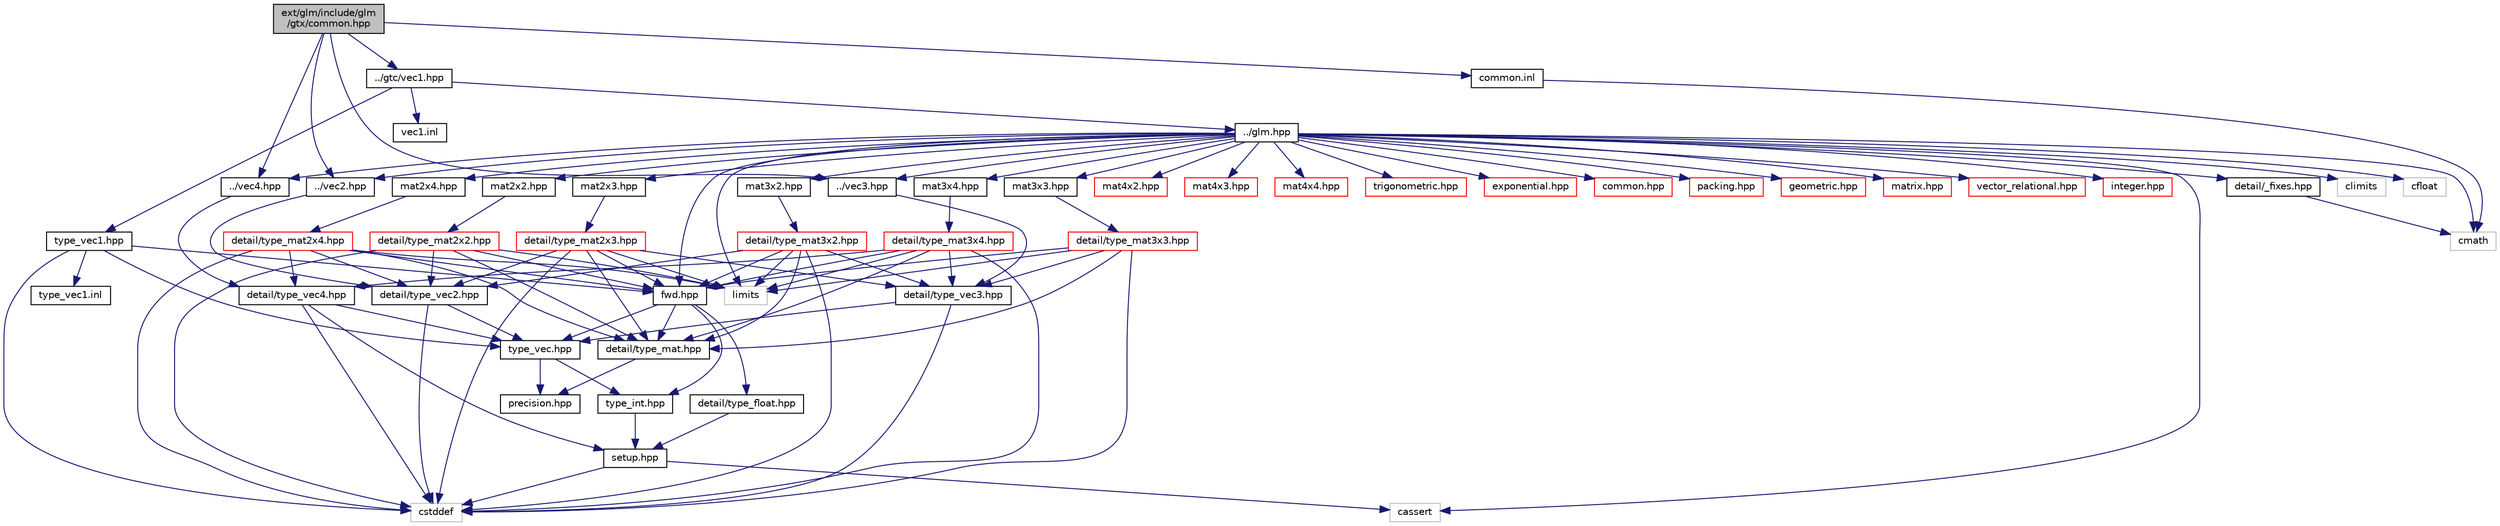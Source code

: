 digraph "ext/glm/include/glm/gtx/common.hpp"
{
  edge [fontname="Helvetica",fontsize="10",labelfontname="Helvetica",labelfontsize="10"];
  node [fontname="Helvetica",fontsize="10",shape=record];
  Node1 [label="ext/glm/include/glm\l/gtx/common.hpp",height=0.2,width=0.4,color="black", fillcolor="grey75", style="filled" fontcolor="black"];
  Node1 -> Node2 [color="midnightblue",fontsize="10",style="solid"];
  Node2 [label="../vec2.hpp",height=0.2,width=0.4,color="black", fillcolor="white", style="filled",URL="$vec2_8hpp.html"];
  Node2 -> Node3 [color="midnightblue",fontsize="10",style="solid"];
  Node3 [label="detail/type_vec2.hpp",height=0.2,width=0.4,color="black", fillcolor="white", style="filled",URL="$type__vec2_8hpp.html"];
  Node3 -> Node4 [color="midnightblue",fontsize="10",style="solid"];
  Node4 [label="type_vec.hpp",height=0.2,width=0.4,color="black", fillcolor="white", style="filled",URL="$type__vec_8hpp.html"];
  Node4 -> Node5 [color="midnightblue",fontsize="10",style="solid"];
  Node5 [label="precision.hpp",height=0.2,width=0.4,color="black", fillcolor="white", style="filled",URL="$precision_8hpp.html"];
  Node4 -> Node6 [color="midnightblue",fontsize="10",style="solid"];
  Node6 [label="type_int.hpp",height=0.2,width=0.4,color="black", fillcolor="white", style="filled",URL="$type__int_8hpp.html"];
  Node6 -> Node7 [color="midnightblue",fontsize="10",style="solid"];
  Node7 [label="setup.hpp",height=0.2,width=0.4,color="black", fillcolor="white", style="filled",URL="$setup_8hpp.html"];
  Node7 -> Node8 [color="midnightblue",fontsize="10",style="solid"];
  Node8 [label="cassert",height=0.2,width=0.4,color="grey75", fillcolor="white", style="filled"];
  Node7 -> Node9 [color="midnightblue",fontsize="10",style="solid"];
  Node9 [label="cstddef",height=0.2,width=0.4,color="grey75", fillcolor="white", style="filled"];
  Node3 -> Node9 [color="midnightblue",fontsize="10",style="solid"];
  Node1 -> Node10 [color="midnightblue",fontsize="10",style="solid"];
  Node10 [label="../vec3.hpp",height=0.2,width=0.4,color="black", fillcolor="white", style="filled",URL="$vec3_8hpp.html"];
  Node10 -> Node11 [color="midnightblue",fontsize="10",style="solid"];
  Node11 [label="detail/type_vec3.hpp",height=0.2,width=0.4,color="black", fillcolor="white", style="filled",URL="$type__vec3_8hpp.html"];
  Node11 -> Node4 [color="midnightblue",fontsize="10",style="solid"];
  Node11 -> Node9 [color="midnightblue",fontsize="10",style="solid"];
  Node1 -> Node12 [color="midnightblue",fontsize="10",style="solid"];
  Node12 [label="../vec4.hpp",height=0.2,width=0.4,color="black", fillcolor="white", style="filled",URL="$vec4_8hpp.html"];
  Node12 -> Node13 [color="midnightblue",fontsize="10",style="solid"];
  Node13 [label="detail/type_vec4.hpp",height=0.2,width=0.4,color="black", fillcolor="white", style="filled",URL="$type__vec4_8hpp.html"];
  Node13 -> Node7 [color="midnightblue",fontsize="10",style="solid"];
  Node13 -> Node4 [color="midnightblue",fontsize="10",style="solid"];
  Node13 -> Node9 [color="midnightblue",fontsize="10",style="solid"];
  Node1 -> Node14 [color="midnightblue",fontsize="10",style="solid"];
  Node14 [label="../gtc/vec1.hpp",height=0.2,width=0.4,color="black", fillcolor="white", style="filled",URL="$vec1_8hpp.html"];
  Node14 -> Node15 [color="midnightblue",fontsize="10",style="solid"];
  Node15 [label="../glm.hpp",height=0.2,width=0.4,color="black", fillcolor="white", style="filled",URL="$glm_8hpp.html"];
  Node15 -> Node16 [color="midnightblue",fontsize="10",style="solid"];
  Node16 [label="detail/_fixes.hpp",height=0.2,width=0.4,color="black", fillcolor="white", style="filled",URL="$__fixes_8hpp.html"];
  Node16 -> Node17 [color="midnightblue",fontsize="10",style="solid"];
  Node17 [label="cmath",height=0.2,width=0.4,color="grey75", fillcolor="white", style="filled"];
  Node15 -> Node17 [color="midnightblue",fontsize="10",style="solid"];
  Node15 -> Node18 [color="midnightblue",fontsize="10",style="solid"];
  Node18 [label="climits",height=0.2,width=0.4,color="grey75", fillcolor="white", style="filled"];
  Node15 -> Node19 [color="midnightblue",fontsize="10",style="solid"];
  Node19 [label="cfloat",height=0.2,width=0.4,color="grey75", fillcolor="white", style="filled"];
  Node15 -> Node20 [color="midnightblue",fontsize="10",style="solid"];
  Node20 [label="limits",height=0.2,width=0.4,color="grey75", fillcolor="white", style="filled"];
  Node15 -> Node8 [color="midnightblue",fontsize="10",style="solid"];
  Node15 -> Node21 [color="midnightblue",fontsize="10",style="solid"];
  Node21 [label="fwd.hpp",height=0.2,width=0.4,color="black", fillcolor="white", style="filled",URL="$fwd_8hpp.html"];
  Node21 -> Node6 [color="midnightblue",fontsize="10",style="solid"];
  Node21 -> Node22 [color="midnightblue",fontsize="10",style="solid"];
  Node22 [label="detail/type_float.hpp",height=0.2,width=0.4,color="black", fillcolor="white", style="filled",URL="$type__float_8hpp.html"];
  Node22 -> Node7 [color="midnightblue",fontsize="10",style="solid"];
  Node21 -> Node4 [color="midnightblue",fontsize="10",style="solid"];
  Node21 -> Node23 [color="midnightblue",fontsize="10",style="solid"];
  Node23 [label="detail/type_mat.hpp",height=0.2,width=0.4,color="black", fillcolor="white", style="filled",URL="$type__mat_8hpp.html"];
  Node23 -> Node5 [color="midnightblue",fontsize="10",style="solid"];
  Node15 -> Node2 [color="midnightblue",fontsize="10",style="solid"];
  Node15 -> Node10 [color="midnightblue",fontsize="10",style="solid"];
  Node15 -> Node12 [color="midnightblue",fontsize="10",style="solid"];
  Node15 -> Node24 [color="midnightblue",fontsize="10",style="solid"];
  Node24 [label="mat2x2.hpp",height=0.2,width=0.4,color="black", fillcolor="white", style="filled",URL="$mat2x2_8hpp.html"];
  Node24 -> Node25 [color="midnightblue",fontsize="10",style="solid"];
  Node25 [label="detail/type_mat2x2.hpp",height=0.2,width=0.4,color="red", fillcolor="white", style="filled",URL="$type__mat2x2_8hpp.html"];
  Node25 -> Node21 [color="midnightblue",fontsize="10",style="solid"];
  Node25 -> Node3 [color="midnightblue",fontsize="10",style="solid"];
  Node25 -> Node23 [color="midnightblue",fontsize="10",style="solid"];
  Node25 -> Node20 [color="midnightblue",fontsize="10",style="solid"];
  Node25 -> Node9 [color="midnightblue",fontsize="10",style="solid"];
  Node15 -> Node26 [color="midnightblue",fontsize="10",style="solid"];
  Node26 [label="mat2x3.hpp",height=0.2,width=0.4,color="black", fillcolor="white", style="filled",URL="$mat2x3_8hpp.html"];
  Node26 -> Node27 [color="midnightblue",fontsize="10",style="solid"];
  Node27 [label="detail/type_mat2x3.hpp",height=0.2,width=0.4,color="red", fillcolor="white", style="filled",URL="$type__mat2x3_8hpp.html"];
  Node27 -> Node21 [color="midnightblue",fontsize="10",style="solid"];
  Node27 -> Node3 [color="midnightblue",fontsize="10",style="solid"];
  Node27 -> Node11 [color="midnightblue",fontsize="10",style="solid"];
  Node27 -> Node23 [color="midnightblue",fontsize="10",style="solid"];
  Node27 -> Node20 [color="midnightblue",fontsize="10",style="solid"];
  Node27 -> Node9 [color="midnightblue",fontsize="10",style="solid"];
  Node15 -> Node28 [color="midnightblue",fontsize="10",style="solid"];
  Node28 [label="mat2x4.hpp",height=0.2,width=0.4,color="black", fillcolor="white", style="filled",URL="$mat2x4_8hpp.html"];
  Node28 -> Node29 [color="midnightblue",fontsize="10",style="solid"];
  Node29 [label="detail/type_mat2x4.hpp",height=0.2,width=0.4,color="red", fillcolor="white", style="filled",URL="$type__mat2x4_8hpp.html"];
  Node29 -> Node21 [color="midnightblue",fontsize="10",style="solid"];
  Node29 -> Node3 [color="midnightblue",fontsize="10",style="solid"];
  Node29 -> Node13 [color="midnightblue",fontsize="10",style="solid"];
  Node29 -> Node23 [color="midnightblue",fontsize="10",style="solid"];
  Node29 -> Node20 [color="midnightblue",fontsize="10",style="solid"];
  Node29 -> Node9 [color="midnightblue",fontsize="10",style="solid"];
  Node15 -> Node30 [color="midnightblue",fontsize="10",style="solid"];
  Node30 [label="mat3x2.hpp",height=0.2,width=0.4,color="black", fillcolor="white", style="filled",URL="$mat3x2_8hpp.html"];
  Node30 -> Node31 [color="midnightblue",fontsize="10",style="solid"];
  Node31 [label="detail/type_mat3x2.hpp",height=0.2,width=0.4,color="red", fillcolor="white", style="filled",URL="$type__mat3x2_8hpp.html"];
  Node31 -> Node21 [color="midnightblue",fontsize="10",style="solid"];
  Node31 -> Node3 [color="midnightblue",fontsize="10",style="solid"];
  Node31 -> Node11 [color="midnightblue",fontsize="10",style="solid"];
  Node31 -> Node23 [color="midnightblue",fontsize="10",style="solid"];
  Node31 -> Node20 [color="midnightblue",fontsize="10",style="solid"];
  Node31 -> Node9 [color="midnightblue",fontsize="10",style="solid"];
  Node15 -> Node32 [color="midnightblue",fontsize="10",style="solid"];
  Node32 [label="mat3x3.hpp",height=0.2,width=0.4,color="black", fillcolor="white", style="filled",URL="$mat3x3_8hpp.html"];
  Node32 -> Node33 [color="midnightblue",fontsize="10",style="solid"];
  Node33 [label="detail/type_mat3x3.hpp",height=0.2,width=0.4,color="red", fillcolor="white", style="filled",URL="$type__mat3x3_8hpp.html"];
  Node33 -> Node21 [color="midnightblue",fontsize="10",style="solid"];
  Node33 -> Node11 [color="midnightblue",fontsize="10",style="solid"];
  Node33 -> Node23 [color="midnightblue",fontsize="10",style="solid"];
  Node33 -> Node20 [color="midnightblue",fontsize="10",style="solid"];
  Node33 -> Node9 [color="midnightblue",fontsize="10",style="solid"];
  Node15 -> Node34 [color="midnightblue",fontsize="10",style="solid"];
  Node34 [label="mat3x4.hpp",height=0.2,width=0.4,color="black", fillcolor="white", style="filled",URL="$mat3x4_8hpp.html"];
  Node34 -> Node35 [color="midnightblue",fontsize="10",style="solid"];
  Node35 [label="detail/type_mat3x4.hpp",height=0.2,width=0.4,color="red", fillcolor="white", style="filled",URL="$type__mat3x4_8hpp.html"];
  Node35 -> Node21 [color="midnightblue",fontsize="10",style="solid"];
  Node35 -> Node11 [color="midnightblue",fontsize="10",style="solid"];
  Node35 -> Node13 [color="midnightblue",fontsize="10",style="solid"];
  Node35 -> Node23 [color="midnightblue",fontsize="10",style="solid"];
  Node35 -> Node20 [color="midnightblue",fontsize="10",style="solid"];
  Node35 -> Node9 [color="midnightblue",fontsize="10",style="solid"];
  Node15 -> Node36 [color="midnightblue",fontsize="10",style="solid"];
  Node36 [label="mat4x2.hpp",height=0.2,width=0.4,color="red", fillcolor="white", style="filled",URL="$mat4x2_8hpp.html"];
  Node15 -> Node37 [color="midnightblue",fontsize="10",style="solid"];
  Node37 [label="mat4x3.hpp",height=0.2,width=0.4,color="red", fillcolor="white", style="filled",URL="$mat4x3_8hpp_source.html"];
  Node15 -> Node38 [color="midnightblue",fontsize="10",style="solid"];
  Node38 [label="mat4x4.hpp",height=0.2,width=0.4,color="red", fillcolor="white", style="filled",URL="$mat4x4_8hpp.html"];
  Node15 -> Node39 [color="midnightblue",fontsize="10",style="solid"];
  Node39 [label="trigonometric.hpp",height=0.2,width=0.4,color="red", fillcolor="white", style="filled",URL="$trigonometric_8hpp.html"];
  Node15 -> Node40 [color="midnightblue",fontsize="10",style="solid"];
  Node40 [label="exponential.hpp",height=0.2,width=0.4,color="red", fillcolor="white", style="filled",URL="$exponential_8hpp.html"];
  Node15 -> Node41 [color="midnightblue",fontsize="10",style="solid"];
  Node41 [label="common.hpp",height=0.2,width=0.4,color="red", fillcolor="white", style="filled",URL="$common_8hpp.html"];
  Node15 -> Node42 [color="midnightblue",fontsize="10",style="solid"];
  Node42 [label="packing.hpp",height=0.2,width=0.4,color="red", fillcolor="white", style="filled",URL="$packing_8hpp.html"];
  Node15 -> Node43 [color="midnightblue",fontsize="10",style="solid"];
  Node43 [label="geometric.hpp",height=0.2,width=0.4,color="red", fillcolor="white", style="filled",URL="$geometric_8hpp.html"];
  Node15 -> Node44 [color="midnightblue",fontsize="10",style="solid"];
  Node44 [label="matrix.hpp",height=0.2,width=0.4,color="red", fillcolor="white", style="filled",URL="$matrix_8hpp.html"];
  Node15 -> Node45 [color="midnightblue",fontsize="10",style="solid"];
  Node45 [label="vector_relational.hpp",height=0.2,width=0.4,color="red", fillcolor="white", style="filled",URL="$vector__relational_8hpp.html"];
  Node15 -> Node46 [color="midnightblue",fontsize="10",style="solid"];
  Node46 [label="integer.hpp",height=0.2,width=0.4,color="red", fillcolor="white", style="filled",URL="$integer_8hpp.html"];
  Node14 -> Node47 [color="midnightblue",fontsize="10",style="solid"];
  Node47 [label="type_vec1.hpp",height=0.2,width=0.4,color="black", fillcolor="white", style="filled",URL="$type__vec1_8hpp.html"];
  Node47 -> Node21 [color="midnightblue",fontsize="10",style="solid"];
  Node47 -> Node4 [color="midnightblue",fontsize="10",style="solid"];
  Node47 -> Node9 [color="midnightblue",fontsize="10",style="solid"];
  Node47 -> Node48 [color="midnightblue",fontsize="10",style="solid"];
  Node48 [label="type_vec1.inl",height=0.2,width=0.4,color="black", fillcolor="white", style="filled",URL="$type__vec1_8inl.html"];
  Node14 -> Node49 [color="midnightblue",fontsize="10",style="solid"];
  Node49 [label="vec1.inl",height=0.2,width=0.4,color="black", fillcolor="white", style="filled",URL="$vec1_8inl.html"];
  Node1 -> Node50 [color="midnightblue",fontsize="10",style="solid"];
  Node50 [label="common.inl",height=0.2,width=0.4,color="black", fillcolor="white", style="filled",URL="$common_8inl.html"];
  Node50 -> Node17 [color="midnightblue",fontsize="10",style="solid"];
}
